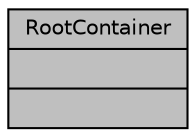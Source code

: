 digraph "RootContainer"
{
 // INTERACTIVE_SVG=YES
  bgcolor="transparent";
  edge [fontname="Helvetica",fontsize="10",labelfontname="Helvetica",labelfontsize="10"];
  node [fontname="Helvetica",fontsize="10",shape=record];
  Node2 [label="{RootContainer\n||}",height=0.2,width=0.4,color="black", fillcolor="grey75", style="filled", fontcolor="black"];
}
